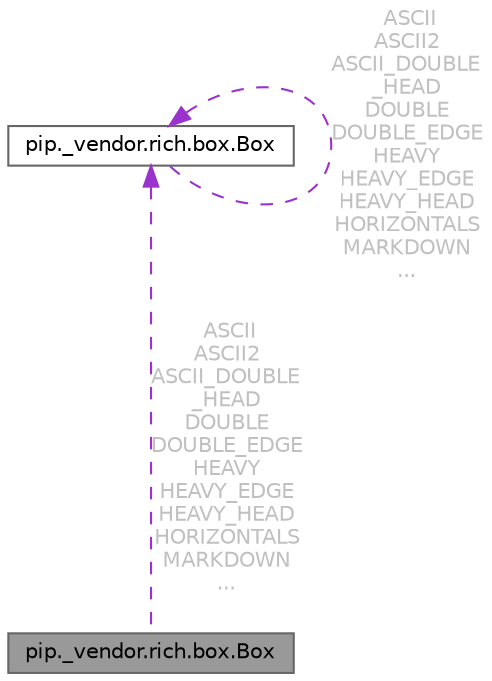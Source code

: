 digraph "pip._vendor.rich.box.Box"
{
 // LATEX_PDF_SIZE
  bgcolor="transparent";
  edge [fontname=Helvetica,fontsize=10,labelfontname=Helvetica,labelfontsize=10];
  node [fontname=Helvetica,fontsize=10,shape=box,height=0.2,width=0.4];
  Node1 [id="Node000001",label="pip._vendor.rich.box.Box",height=0.2,width=0.4,color="gray40", fillcolor="grey60", style="filled", fontcolor="black",tooltip=" "];
  Node2 -> Node1 [id="edge1_Node000001_Node000002",dir="back",color="darkorchid3",style="dashed",tooltip=" ",label=" ASCII\nASCII2\nASCII_DOUBLE\l_HEAD\nDOUBLE\nDOUBLE_EDGE\nHEAVY\nHEAVY_EDGE\nHEAVY_HEAD\nHORIZONTALS\nMARKDOWN\n...",fontcolor="grey" ];
  Node2 [id="Node000002",label="pip._vendor.rich.box.Box",height=0.2,width=0.4,color="gray40", fillcolor="white", style="filled",URL="$classpip_1_1__vendor_1_1rich_1_1box_1_1_box.html",tooltip=" "];
  Node2 -> Node2 [id="edge2_Node000002_Node000002",dir="back",color="darkorchid3",style="dashed",tooltip=" ",label=" ASCII\nASCII2\nASCII_DOUBLE\l_HEAD\nDOUBLE\nDOUBLE_EDGE\nHEAVY\nHEAVY_EDGE\nHEAVY_HEAD\nHORIZONTALS\nMARKDOWN\n...",fontcolor="grey" ];
}
